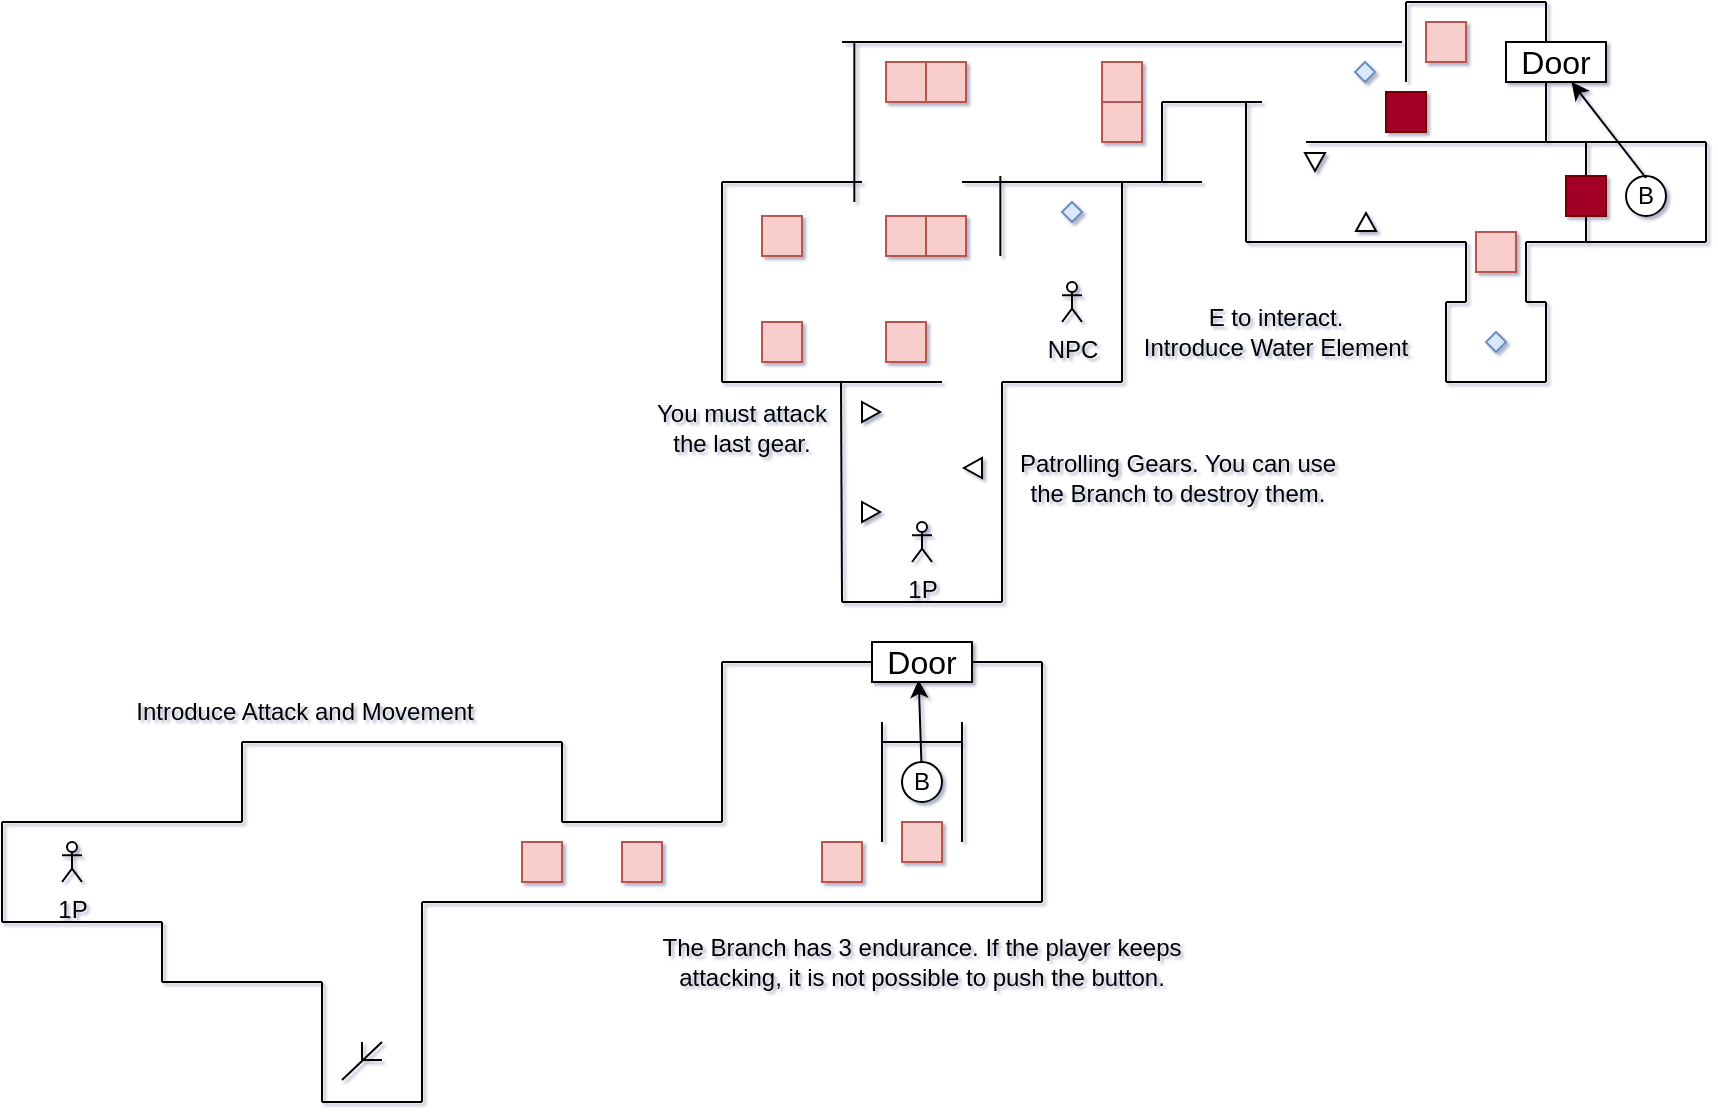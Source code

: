 <mxfile version="14.1.8" type="device"><diagram id="3y1AjoHyv7OyycN5n-na" name="第 1 页"><mxGraphModel dx="530" dy="733" grid="1" gridSize="10" guides="1" tooltips="1" connect="0" arrows="0" fold="1" page="0" pageScale="1" pageWidth="1169" pageHeight="827" background="none" math="0" shadow="1"><root><mxCell id="0"/><mxCell id="1" parent="0"/><mxCell id="SpLV2KILrBBFEv4tviCs-3" value="" style="endArrow=none;html=1;" parent="1" edge="1"><mxGeometry width="50" height="50" relative="1" as="geometry"><mxPoint x="200" y="160" as="sourcePoint"/><mxPoint x="360" y="160" as="targetPoint"/></mxGeometry></mxCell><mxCell id="SpLV2KILrBBFEv4tviCs-4" value="" style="endArrow=none;html=1;" parent="1" edge="1"><mxGeometry width="50" height="50" relative="1" as="geometry"><mxPoint x="200" y="200" as="sourcePoint"/><mxPoint x="200" y="160" as="targetPoint"/></mxGeometry></mxCell><mxCell id="SpLV2KILrBBFEv4tviCs-5" value="" style="endArrow=none;html=1;" parent="1" edge="1"><mxGeometry width="50" height="50" relative="1" as="geometry"><mxPoint x="160" y="280" as="sourcePoint"/><mxPoint x="240" y="280" as="targetPoint"/></mxGeometry></mxCell><mxCell id="SpLV2KILrBBFEv4tviCs-6" value="" style="endArrow=none;html=1;" parent="1" edge="1"><mxGeometry width="50" height="50" relative="1" as="geometry"><mxPoint x="240" y="340" as="sourcePoint"/><mxPoint x="240" y="280" as="targetPoint"/></mxGeometry></mxCell><mxCell id="SpLV2KILrBBFEv4tviCs-7" value="" style="endArrow=none;html=1;" parent="1" edge="1"><mxGeometry width="50" height="50" relative="1" as="geometry"><mxPoint x="240" y="340" as="sourcePoint"/><mxPoint x="290" y="340" as="targetPoint"/></mxGeometry></mxCell><mxCell id="SpLV2KILrBBFEv4tviCs-8" value="" style="endArrow=none;html=1;" parent="1" edge="1"><mxGeometry width="50" height="50" relative="1" as="geometry"><mxPoint x="290" y="340" as="sourcePoint"/><mxPoint x="290" y="240" as="targetPoint"/></mxGeometry></mxCell><mxCell id="SpLV2KILrBBFEv4tviCs-10" value="" style="whiteSpace=wrap;html=1;aspect=fixed;fillColor=#f8cecc;strokeColor=#b85450;" parent="1" vertex="1"><mxGeometry x="340" y="210" width="20" height="20" as="geometry"/></mxCell><mxCell id="SpLV2KILrBBFEv4tviCs-12" value="" style="whiteSpace=wrap;html=1;aspect=fixed;fillColor=#f8cecc;strokeColor=#b85450;" parent="1" vertex="1"><mxGeometry x="490" y="210" width="20" height="20" as="geometry"/></mxCell><mxCell id="SpLV2KILrBBFEv4tviCs-13" value="" style="whiteSpace=wrap;html=1;aspect=fixed;fillColor=#f8cecc;strokeColor=#b85450;" parent="1" vertex="1"><mxGeometry x="390" y="210" width="20" height="20" as="geometry"/></mxCell><mxCell id="SpLV2KILrBBFEv4tviCs-16" value="" style="endArrow=none;html=1;" parent="1" edge="1"><mxGeometry width="50" height="50" relative="1" as="geometry"><mxPoint x="360" y="200" as="sourcePoint"/><mxPoint x="360" y="160" as="targetPoint"/></mxGeometry></mxCell><mxCell id="SpLV2KILrBBFEv4tviCs-18" value="" style="endArrow=none;html=1;" parent="1" edge="1"><mxGeometry width="50" height="50" relative="1" as="geometry"><mxPoint x="360" y="200" as="sourcePoint"/><mxPoint x="440" y="200" as="targetPoint"/></mxGeometry></mxCell><mxCell id="SpLV2KILrBBFEv4tviCs-19" value="" style="endArrow=none;html=1;" parent="1" edge="1"><mxGeometry width="50" height="50" relative="1" as="geometry"><mxPoint x="290" y="240" as="sourcePoint"/><mxPoint x="600" y="240" as="targetPoint"/></mxGeometry></mxCell><mxCell id="SpLV2KILrBBFEv4tviCs-20" value="" style="endArrow=none;html=1;" parent="1" edge="1"><mxGeometry width="50" height="50" relative="1" as="geometry"><mxPoint x="440" y="200" as="sourcePoint"/><mxPoint x="440" y="120" as="targetPoint"/></mxGeometry></mxCell><mxCell id="SpLV2KILrBBFEv4tviCs-21" value="" style="endArrow=none;html=1;" parent="1" edge="1"><mxGeometry width="50" height="50" relative="1" as="geometry"><mxPoint x="600" y="240" as="sourcePoint"/><mxPoint x="600" y="120" as="targetPoint"/></mxGeometry></mxCell><mxCell id="SpLV2KILrBBFEv4tviCs-22" value="" style="endArrow=none;html=1;" parent="1" edge="1"><mxGeometry width="50" height="50" relative="1" as="geometry"><mxPoint x="440" y="120" as="sourcePoint"/><mxPoint x="520" y="120" as="targetPoint"/></mxGeometry></mxCell><mxCell id="SpLV2KILrBBFEv4tviCs-23" value="" style="endArrow=none;html=1;" parent="1" edge="1"><mxGeometry width="50" height="50" relative="1" as="geometry"><mxPoint x="560" y="120" as="sourcePoint"/><mxPoint x="600" y="120" as="targetPoint"/></mxGeometry></mxCell><mxCell id="diYj8EBEbjt-u0xJCasi-11" value="" style="rounded=0;orthogonalLoop=1;jettySize=auto;html=1;entryX=0.467;entryY=0.947;entryDx=0;entryDy=0;entryPerimeter=0;" edge="1" parent="1" source="SpLV2KILrBBFEv4tviCs-25" target="SpLV2KILrBBFEv4tviCs-49"><mxGeometry relative="1" as="geometry"/></mxCell><mxCell id="SpLV2KILrBBFEv4tviCs-25" value="B" style="ellipse;whiteSpace=wrap;html=1;aspect=fixed;" parent="1" vertex="1"><mxGeometry x="530" y="170" width="20" height="20" as="geometry"/></mxCell><mxCell id="SpLV2KILrBBFEv4tviCs-27" value="" style="whiteSpace=wrap;html=1;aspect=fixed;fillColor=#f8cecc;strokeColor=#b85450;" parent="1" vertex="1"><mxGeometry x="530" y="200" width="20" height="20" as="geometry"/></mxCell><mxCell id="SpLV2KILrBBFEv4tviCs-29" value="" style="endArrow=none;html=1;" parent="1" edge="1"><mxGeometry width="50" height="50" relative="1" as="geometry"><mxPoint x="520" y="210" as="sourcePoint"/><mxPoint x="520" y="150" as="targetPoint"/></mxGeometry></mxCell><mxCell id="SpLV2KILrBBFEv4tviCs-30" value="" style="endArrow=none;html=1;" parent="1" edge="1"><mxGeometry width="50" height="50" relative="1" as="geometry"><mxPoint x="560" y="210" as="sourcePoint"/><mxPoint x="560" y="150" as="targetPoint"/></mxGeometry></mxCell><mxCell id="SpLV2KILrBBFEv4tviCs-31" value="" style="endArrow=none;html=1;" parent="1" edge="1"><mxGeometry width="50" height="50" relative="1" as="geometry"><mxPoint x="560" y="160" as="sourcePoint"/><mxPoint x="520" y="160" as="targetPoint"/></mxGeometry></mxCell><mxCell id="SpLV2KILrBBFEv4tviCs-33" value="" style="endArrow=none;html=1;" parent="1" edge="1"><mxGeometry width="50" height="50" relative="1" as="geometry"><mxPoint x="80" y="200" as="sourcePoint"/><mxPoint x="200" y="200" as="targetPoint"/></mxGeometry></mxCell><mxCell id="SpLV2KILrBBFEv4tviCs-34" value="" style="endArrow=none;html=1;" parent="1" edge="1"><mxGeometry width="50" height="50" relative="1" as="geometry"><mxPoint x="80" y="250" as="sourcePoint"/><mxPoint x="80" y="200" as="targetPoint"/></mxGeometry></mxCell><mxCell id="SpLV2KILrBBFEv4tviCs-35" value="" style="endArrow=none;html=1;" parent="1" edge="1"><mxGeometry width="50" height="50" relative="1" as="geometry"><mxPoint x="80" y="250" as="sourcePoint"/><mxPoint x="160" y="250" as="targetPoint"/></mxGeometry></mxCell><mxCell id="SpLV2KILrBBFEv4tviCs-37" value="1P" style="shape=umlActor;verticalLabelPosition=bottom;verticalAlign=top;html=1;outlineConnect=0;" parent="1" vertex="1"><mxGeometry x="110" y="210" width="10" height="20" as="geometry"/></mxCell><mxCell id="SpLV2KILrBBFEv4tviCs-41" value="Introduce Attack and Movement" style="text;html=1;strokeColor=none;fillColor=none;align=center;verticalAlign=middle;whiteSpace=wrap;rounded=0;fontSize=12;" parent="1" vertex="1"><mxGeometry x="110" y="130" width="243" height="30" as="geometry"/></mxCell><mxCell id="SpLV2KILrBBFEv4tviCs-45" value="" style="endArrow=none;html=1;fontSize=16;" parent="1" edge="1"><mxGeometry width="50" height="50" relative="1" as="geometry"><mxPoint x="250" y="329" as="sourcePoint"/><mxPoint x="270" y="310" as="targetPoint"/></mxGeometry></mxCell><mxCell id="SpLV2KILrBBFEv4tviCs-46" value="" style="endArrow=none;html=1;fontSize=16;" parent="1" edge="1"><mxGeometry width="50" height="50" relative="1" as="geometry"><mxPoint x="260" y="310" as="sourcePoint"/><mxPoint x="260" y="319" as="targetPoint"/></mxGeometry></mxCell><mxCell id="SpLV2KILrBBFEv4tviCs-47" value="" style="endArrow=none;html=1;fontSize=16;" parent="1" edge="1"><mxGeometry width="50" height="50" relative="1" as="geometry"><mxPoint x="260" y="319" as="sourcePoint"/><mxPoint x="270" y="319" as="targetPoint"/></mxGeometry></mxCell><mxCell id="SpLV2KILrBBFEv4tviCs-48" value="The Branch has 3 endurance. If the player keeps attacking, it is not possible to push the button." style="text;html=1;strokeColor=none;fillColor=none;align=center;verticalAlign=middle;whiteSpace=wrap;rounded=0;fontSize=12;" parent="1" vertex="1"><mxGeometry x="395" y="250" width="290" height="40" as="geometry"/></mxCell><mxCell id="SpLV2KILrBBFEv4tviCs-49" value="Door" style="rounded=0;whiteSpace=wrap;html=1;fontSize=16;" parent="1" vertex="1"><mxGeometry x="515" y="110" width="50" height="20" as="geometry"/></mxCell><mxCell id="SpLV2KILrBBFEv4tviCs-50" value="" style="endArrow=none;html=1;fontSize=16;" parent="1" edge="1"><mxGeometry width="50" height="50" relative="1" as="geometry"><mxPoint x="160" y="280" as="sourcePoint"/><mxPoint x="160" y="250" as="targetPoint"/></mxGeometry></mxCell><mxCell id="bb1VkoN3Baq9Izb2vQcO-2" value="" style="endArrow=none;html=1;" parent="1" edge="1"><mxGeometry width="50" height="50" relative="1" as="geometry"><mxPoint x="500" y="90" as="sourcePoint"/><mxPoint x="580" y="90" as="targetPoint"/></mxGeometry></mxCell><mxCell id="bb1VkoN3Baq9Izb2vQcO-3" value="" style="endArrow=none;html=1;" parent="1" edge="1"><mxGeometry width="50" height="50" relative="1" as="geometry"><mxPoint x="500" y="90" as="sourcePoint"/><mxPoint x="499.5" y="-20" as="targetPoint"/></mxGeometry></mxCell><mxCell id="bb1VkoN3Baq9Izb2vQcO-4" value="" style="endArrow=none;html=1;" parent="1" edge="1"><mxGeometry width="50" height="50" relative="1" as="geometry"><mxPoint x="580" y="90" as="sourcePoint"/><mxPoint x="580" y="-20" as="targetPoint"/></mxGeometry></mxCell><mxCell id="bb1VkoN3Baq9Izb2vQcO-33" value="" style="triangle;whiteSpace=wrap;html=1;" parent="1" vertex="1"><mxGeometry x="510" y="40" width="9" height="10" as="geometry"/></mxCell><mxCell id="bb1VkoN3Baq9Izb2vQcO-39" value="" style="triangle;whiteSpace=wrap;html=1;" parent="1" vertex="1"><mxGeometry x="510" y="-10" width="9" height="10" as="geometry"/></mxCell><mxCell id="bb1VkoN3Baq9Izb2vQcO-41" value="1P" style="shape=umlActor;verticalLabelPosition=bottom;verticalAlign=top;html=1;outlineConnect=0;" parent="1" vertex="1"><mxGeometry x="535" y="50" width="10" height="20" as="geometry"/></mxCell><mxCell id="bb1VkoN3Baq9Izb2vQcO-43" value="" style="endArrow=none;html=1;" parent="1" edge="1"><mxGeometry width="50" height="50" relative="1" as="geometry"><mxPoint x="440" y="-20" as="sourcePoint"/><mxPoint x="550" y="-20" as="targetPoint"/></mxGeometry></mxCell><mxCell id="bb1VkoN3Baq9Izb2vQcO-44" value="" style="endArrow=none;html=1;" parent="1" edge="1"><mxGeometry width="50" height="50" relative="1" as="geometry"><mxPoint x="580" y="-20" as="sourcePoint"/><mxPoint x="640" y="-20" as="targetPoint"/></mxGeometry></mxCell><mxCell id="bb1VkoN3Baq9Izb2vQcO-45" value="" style="endArrow=none;html=1;" parent="1" edge="1"><mxGeometry width="50" height="50" relative="1" as="geometry"><mxPoint x="440" y="-120" as="sourcePoint"/><mxPoint x="440" y="-20" as="targetPoint"/></mxGeometry></mxCell><mxCell id="bb1VkoN3Baq9Izb2vQcO-46" value="" style="endArrow=none;html=1;" parent="1" edge="1"><mxGeometry width="50" height="50" relative="1" as="geometry"><mxPoint x="640" y="-20" as="sourcePoint"/><mxPoint x="640" y="-120" as="targetPoint"/></mxGeometry></mxCell><mxCell id="bb1VkoN3Baq9Izb2vQcO-47" value="Patrolling Gears. You can use the Branch to destroy them." style="text;html=1;strokeColor=none;fillColor=none;align=center;verticalAlign=middle;whiteSpace=wrap;rounded=0;" parent="1" vertex="1"><mxGeometry x="577.5" y="18" width="180" height="20" as="geometry"/></mxCell><mxCell id="bb1VkoN3Baq9Izb2vQcO-49" value="NPC" style="shape=umlActor;verticalLabelPosition=bottom;verticalAlign=top;html=1;outlineConnect=0;" parent="1" vertex="1"><mxGeometry x="610" y="-70" width="10" height="20" as="geometry"/></mxCell><mxCell id="bb1VkoN3Baq9Izb2vQcO-55" value="" style="whiteSpace=wrap;html=1;aspect=fixed;fillColor=#f8cecc;strokeColor=#b85450;" parent="1" vertex="1"><mxGeometry x="522" y="-103" width="20" height="20" as="geometry"/></mxCell><mxCell id="bb1VkoN3Baq9Izb2vQcO-56" value="" style="whiteSpace=wrap;html=1;aspect=fixed;fillColor=#f8cecc;strokeColor=#b85450;" parent="1" vertex="1"><mxGeometry x="542" y="-103" width="20" height="20" as="geometry"/></mxCell><mxCell id="bb1VkoN3Baq9Izb2vQcO-62" value="" style="whiteSpace=wrap;html=1;aspect=fixed;fillColor=#f8cecc;strokeColor=#b85450;" parent="1" vertex="1"><mxGeometry x="522" y="-180" width="20" height="20" as="geometry"/></mxCell><mxCell id="bb1VkoN3Baq9Izb2vQcO-64" value="" style="whiteSpace=wrap;html=1;aspect=fixed;fillColor=#f8cecc;strokeColor=#b85450;" parent="1" vertex="1"><mxGeometry x="630" y="-180" width="20" height="20" as="geometry"/></mxCell><mxCell id="bb1VkoN3Baq9Izb2vQcO-65" value="E to interact.&lt;br&gt;Introduce Water Element" style="text;html=1;strokeColor=none;fillColor=none;align=center;verticalAlign=middle;whiteSpace=wrap;rounded=0;" parent="1" vertex="1"><mxGeometry x="642" y="-55" width="150" height="20" as="geometry"/></mxCell><mxCell id="bb1VkoN3Baq9Izb2vQcO-67" value="" style="endArrow=none;html=1;" parent="1" edge="1"><mxGeometry width="50" height="50" relative="1" as="geometry"><mxPoint x="440" y="-120" as="sourcePoint"/><mxPoint x="510" y="-120" as="targetPoint"/></mxGeometry></mxCell><mxCell id="bb1VkoN3Baq9Izb2vQcO-68" value="" style="endArrow=none;html=1;" parent="1" edge="1"><mxGeometry width="50" height="50" relative="1" as="geometry"><mxPoint x="506.17" y="-110" as="sourcePoint"/><mxPoint x="506.17" y="-190" as="targetPoint"/></mxGeometry></mxCell><mxCell id="bb1VkoN3Baq9Izb2vQcO-70" value="" style="endArrow=none;html=1;" parent="1" edge="1"><mxGeometry width="50" height="50" relative="1" as="geometry"><mxPoint x="560" y="-120" as="sourcePoint"/><mxPoint x="680" y="-120" as="targetPoint"/></mxGeometry></mxCell><mxCell id="bb1VkoN3Baq9Izb2vQcO-71" value="" style="endArrow=none;html=1;" parent="1" edge="1"><mxGeometry width="50" height="50" relative="1" as="geometry"><mxPoint x="660" y="-160" as="sourcePoint"/><mxPoint x="660" y="-120" as="targetPoint"/></mxGeometry></mxCell><mxCell id="bb1VkoN3Baq9Izb2vQcO-73" value="" style="endArrow=none;html=1;" parent="1" edge="1"><mxGeometry width="50" height="50" relative="1" as="geometry"><mxPoint x="500" y="-190" as="sourcePoint"/><mxPoint x="780" y="-190" as="targetPoint"/></mxGeometry></mxCell><mxCell id="bb1VkoN3Baq9Izb2vQcO-85" value="" style="whiteSpace=wrap;html=1;aspect=fixed;fillColor=#f8cecc;strokeColor=#b85450;" parent="1" vertex="1"><mxGeometry x="542" y="-180" width="20" height="20" as="geometry"/></mxCell><mxCell id="bb1VkoN3Baq9Izb2vQcO-90" value="" style="whiteSpace=wrap;html=1;aspect=fixed;fillColor=#f8cecc;strokeColor=#b85450;" parent="1" vertex="1"><mxGeometry x="630" y="-160" width="20" height="20" as="geometry"/></mxCell><mxCell id="bb1VkoN3Baq9Izb2vQcO-91" value="" style="rhombus;whiteSpace=wrap;html=1;fillColor=#dae8fc;strokeColor=#6c8ebf;" parent="1" vertex="1"><mxGeometry x="610" y="-110" width="10" height="10" as="geometry"/></mxCell><mxCell id="bb1VkoN3Baq9Izb2vQcO-93" value="You must attack the last gear." style="text;html=1;strokeColor=none;fillColor=none;align=center;verticalAlign=middle;whiteSpace=wrap;rounded=0;" parent="1" vertex="1"><mxGeometry x="405" y="-12" width="90" height="30" as="geometry"/></mxCell><mxCell id="bb1VkoN3Baq9Izb2vQcO-97" value="" style="endArrow=none;html=1;fontSize=12;" parent="1" edge="1"><mxGeometry width="50" height="50" relative="1" as="geometry"><mxPoint x="702" y="-160" as="sourcePoint"/><mxPoint x="702" y="-90" as="targetPoint"/></mxGeometry></mxCell><mxCell id="bb1VkoN3Baq9Izb2vQcO-98" value="" style="endArrow=none;html=1;fontSize=12;" parent="1" edge="1"><mxGeometry width="50" height="50" relative="1" as="geometry"><mxPoint x="660" y="-160" as="sourcePoint"/><mxPoint x="710" y="-160" as="targetPoint"/></mxGeometry></mxCell><mxCell id="bb1VkoN3Baq9Izb2vQcO-99" value="" style="endArrow=none;html=1;fontSize=12;" parent="1" edge="1"><mxGeometry width="50" height="50" relative="1" as="geometry"><mxPoint x="702" y="-90" as="sourcePoint"/><mxPoint x="812" y="-90" as="targetPoint"/></mxGeometry></mxCell><mxCell id="diYj8EBEbjt-u0xJCasi-1" value="" style="endArrow=none;html=1;" edge="1" parent="1"><mxGeometry width="50" height="50" relative="1" as="geometry"><mxPoint x="579.17" y="-83" as="sourcePoint"/><mxPoint x="579.17" y="-123" as="targetPoint"/></mxGeometry></mxCell><mxCell id="diYj8EBEbjt-u0xJCasi-12" value="" style="whiteSpace=wrap;html=1;aspect=fixed;fillColor=#f8cecc;strokeColor=#b85450;" vertex="1" parent="1"><mxGeometry x="460" y="-103" width="20" height="20" as="geometry"/></mxCell><mxCell id="diYj8EBEbjt-u0xJCasi-14" value="" style="whiteSpace=wrap;html=1;aspect=fixed;fillColor=#f8cecc;strokeColor=#b85450;" vertex="1" parent="1"><mxGeometry x="460" y="-50" width="20" height="20" as="geometry"/></mxCell><mxCell id="diYj8EBEbjt-u0xJCasi-15" value="" style="whiteSpace=wrap;html=1;aspect=fixed;fillColor=#f8cecc;strokeColor=#b85450;" vertex="1" parent="1"><mxGeometry x="522" y="-50" width="20" height="20" as="geometry"/></mxCell><mxCell id="diYj8EBEbjt-u0xJCasi-17" value="" style="triangle;whiteSpace=wrap;html=1;rotation=-180;" vertex="1" parent="1"><mxGeometry x="561" y="18" width="9" height="10" as="geometry"/></mxCell><mxCell id="diYj8EBEbjt-u0xJCasi-18" value="" style="whiteSpace=wrap;html=1;aspect=fixed;fillColor=#f8cecc;strokeColor=#b85450;" vertex="1" parent="1"><mxGeometry x="817" y="-95" width="20" height="20" as="geometry"/></mxCell><mxCell id="diYj8EBEbjt-u0xJCasi-20" value="" style="endArrow=none;html=1;" edge="1" parent="1"><mxGeometry width="50" height="50" relative="1" as="geometry"><mxPoint x="812" y="-90" as="sourcePoint"/><mxPoint x="812" y="-60" as="targetPoint"/></mxGeometry></mxCell><mxCell id="diYj8EBEbjt-u0xJCasi-21" value="" style="endArrow=none;html=1;" edge="1" parent="1"><mxGeometry width="50" height="50" relative="1" as="geometry"><mxPoint x="842" y="-90" as="sourcePoint"/><mxPoint x="842" y="-60" as="targetPoint"/></mxGeometry></mxCell><mxCell id="diYj8EBEbjt-u0xJCasi-22" value="" style="endArrow=none;html=1;" edge="1" parent="1"><mxGeometry width="50" height="50" relative="1" as="geometry"><mxPoint x="842" y="-90" as="sourcePoint"/><mxPoint x="932" y="-90" as="targetPoint"/></mxGeometry></mxCell><mxCell id="diYj8EBEbjt-u0xJCasi-23" value="" style="endArrow=none;html=1;" edge="1" parent="1"><mxGeometry width="50" height="50" relative="1" as="geometry"><mxPoint x="802" y="-60" as="sourcePoint"/><mxPoint x="812" y="-60" as="targetPoint"/></mxGeometry></mxCell><mxCell id="diYj8EBEbjt-u0xJCasi-24" value="" style="endArrow=none;html=1;" edge="1" parent="1"><mxGeometry width="50" height="50" relative="1" as="geometry"><mxPoint x="802" y="-20" as="sourcePoint"/><mxPoint x="802" y="-60" as="targetPoint"/></mxGeometry></mxCell><mxCell id="diYj8EBEbjt-u0xJCasi-25" value="" style="endArrow=none;html=1;" edge="1" parent="1"><mxGeometry width="50" height="50" relative="1" as="geometry"><mxPoint x="802" y="-20" as="sourcePoint"/><mxPoint x="852" y="-20" as="targetPoint"/></mxGeometry></mxCell><mxCell id="diYj8EBEbjt-u0xJCasi-26" value="" style="endArrow=none;html=1;" edge="1" parent="1"><mxGeometry width="50" height="50" relative="1" as="geometry"><mxPoint x="842" y="-60" as="sourcePoint"/><mxPoint x="852" y="-60" as="targetPoint"/></mxGeometry></mxCell><mxCell id="diYj8EBEbjt-u0xJCasi-27" value="" style="endArrow=none;html=1;" edge="1" parent="1"><mxGeometry width="50" height="50" relative="1" as="geometry"><mxPoint x="852" y="-20" as="sourcePoint"/><mxPoint x="852" y="-60" as="targetPoint"/></mxGeometry></mxCell><mxCell id="diYj8EBEbjt-u0xJCasi-28" value="" style="rhombus;whiteSpace=wrap;html=1;fillColor=#dae8fc;strokeColor=#6c8ebf;" vertex="1" parent="1"><mxGeometry x="822" y="-45" width="10" height="10" as="geometry"/></mxCell><mxCell id="diYj8EBEbjt-u0xJCasi-31" value="" style="endArrow=none;html=1;" edge="1" parent="1"><mxGeometry width="50" height="50" relative="1" as="geometry"><mxPoint x="832" y="-140" as="sourcePoint"/><mxPoint x="892" y="-140" as="targetPoint"/></mxGeometry></mxCell><mxCell id="diYj8EBEbjt-u0xJCasi-33" value="" style="endArrow=none;html=1;" edge="1" parent="1"><mxGeometry width="50" height="50" relative="1" as="geometry"><mxPoint x="782" y="-170" as="sourcePoint"/><mxPoint x="782" y="-210" as="targetPoint"/></mxGeometry></mxCell><mxCell id="diYj8EBEbjt-u0xJCasi-42" value="" style="endArrow=none;html=1;" edge="1" parent="1"><mxGeometry width="50" height="50" relative="1" as="geometry"><mxPoint x="932" y="-90" as="sourcePoint"/><mxPoint x="932" y="-140" as="targetPoint"/></mxGeometry></mxCell><mxCell id="diYj8EBEbjt-u0xJCasi-43" value="" style="endArrow=none;html=1;" edge="1" parent="1"><mxGeometry width="50" height="50" relative="1" as="geometry"><mxPoint x="872" y="-90" as="sourcePoint"/><mxPoint x="872" y="-140" as="targetPoint"/></mxGeometry></mxCell><mxCell id="diYj8EBEbjt-u0xJCasi-46" value="" style="endArrow=none;html=1;" edge="1" parent="1"><mxGeometry width="50" height="50" relative="1" as="geometry"><mxPoint x="732" y="-140" as="sourcePoint"/><mxPoint x="842" y="-140" as="targetPoint"/></mxGeometry></mxCell><mxCell id="diYj8EBEbjt-u0xJCasi-50" value="" style="triangle;whiteSpace=wrap;html=1;rotation=90;" vertex="1" parent="1"><mxGeometry x="732" y="-135" width="9" height="10" as="geometry"/></mxCell><mxCell id="diYj8EBEbjt-u0xJCasi-51" value="" style="triangle;whiteSpace=wrap;html=1;rotation=-90;" vertex="1" parent="1"><mxGeometry x="757.5" y="-105" width="9" height="10" as="geometry"/></mxCell><mxCell id="diYj8EBEbjt-u0xJCasi-55" value="" style="endArrow=none;html=1;" edge="1" parent="1"><mxGeometry width="50" height="50" relative="1" as="geometry"><mxPoint x="932" y="-140" as="sourcePoint"/><mxPoint x="892" y="-140" as="targetPoint"/></mxGeometry></mxCell><mxCell id="diYj8EBEbjt-u0xJCasi-56" value="" style="rhombus;whiteSpace=wrap;html=1;fillColor=#dae8fc;strokeColor=#6c8ebf;" vertex="1" parent="1"><mxGeometry x="756.5" y="-180" width="10" height="10" as="geometry"/></mxCell><mxCell id="diYj8EBEbjt-u0xJCasi-60" value="" style="endArrow=none;html=1;" edge="1" parent="1"><mxGeometry width="50" height="50" relative="1" as="geometry"><mxPoint x="852" y="-210" as="sourcePoint"/><mxPoint x="852" y="-140" as="targetPoint"/></mxGeometry></mxCell><mxCell id="diYj8EBEbjt-u0xJCasi-65" value="" style="whiteSpace=wrap;html=1;aspect=fixed;fillColor=#a20025;strokeColor=#6F0000;fontColor=#ffffff;" vertex="1" parent="1"><mxGeometry x="862" y="-123" width="20" height="20" as="geometry"/></mxCell><mxCell id="diYj8EBEbjt-u0xJCasi-66" value="B" style="ellipse;whiteSpace=wrap;html=1;aspect=fixed;" vertex="1" parent="1"><mxGeometry x="892" y="-123" width="20" height="20" as="geometry"/></mxCell><mxCell id="diYj8EBEbjt-u0xJCasi-69" value="" style="whiteSpace=wrap;html=1;aspect=fixed;fillColor=#f8cecc;strokeColor=#b85450;" vertex="1" parent="1"><mxGeometry x="792" y="-200" width="20" height="20" as="geometry"/></mxCell><mxCell id="diYj8EBEbjt-u0xJCasi-70" value="" style="whiteSpace=wrap;html=1;aspect=fixed;fillColor=#a20025;strokeColor=#6F0000;fontColor=#ffffff;" vertex="1" parent="1"><mxGeometry x="772" y="-165" width="20" height="20" as="geometry"/></mxCell><mxCell id="diYj8EBEbjt-u0xJCasi-35" value="Door" style="rounded=0;whiteSpace=wrap;html=1;fontSize=16;" vertex="1" parent="1"><mxGeometry x="832" y="-190" width="50" height="20" as="geometry"/></mxCell><mxCell id="diYj8EBEbjt-u0xJCasi-71" value="" style="endArrow=classic;html=1;" edge="1" parent="1" target="diYj8EBEbjt-u0xJCasi-35"><mxGeometry width="50" height="50" relative="1" as="geometry"><mxPoint x="902" y="-122" as="sourcePoint"/><mxPoint x="962" y="-190" as="targetPoint"/></mxGeometry></mxCell><mxCell id="diYj8EBEbjt-u0xJCasi-72" value="" style="endArrow=none;html=1;" edge="1" parent="1"><mxGeometry width="50" height="50" relative="1" as="geometry"><mxPoint x="782" y="-210" as="sourcePoint"/><mxPoint x="852" y="-210" as="targetPoint"/></mxGeometry></mxCell></root></mxGraphModel></diagram></mxfile>